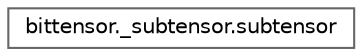 digraph "Graphical Class Hierarchy"
{
 // LATEX_PDF_SIZE
  bgcolor="transparent";
  edge [fontname=Helvetica,fontsize=10,labelfontname=Helvetica,labelfontsize=10];
  node [fontname=Helvetica,fontsize=10,shape=box,height=0.2,width=0.4];
  rankdir="LR";
  Node0 [label="bittensor._subtensor.subtensor",height=0.2,width=0.4,color="grey40", fillcolor="white", style="filled",URL="$classbittensor_1_1__subtensor_1_1subtensor.html",tooltip=" "];
}
